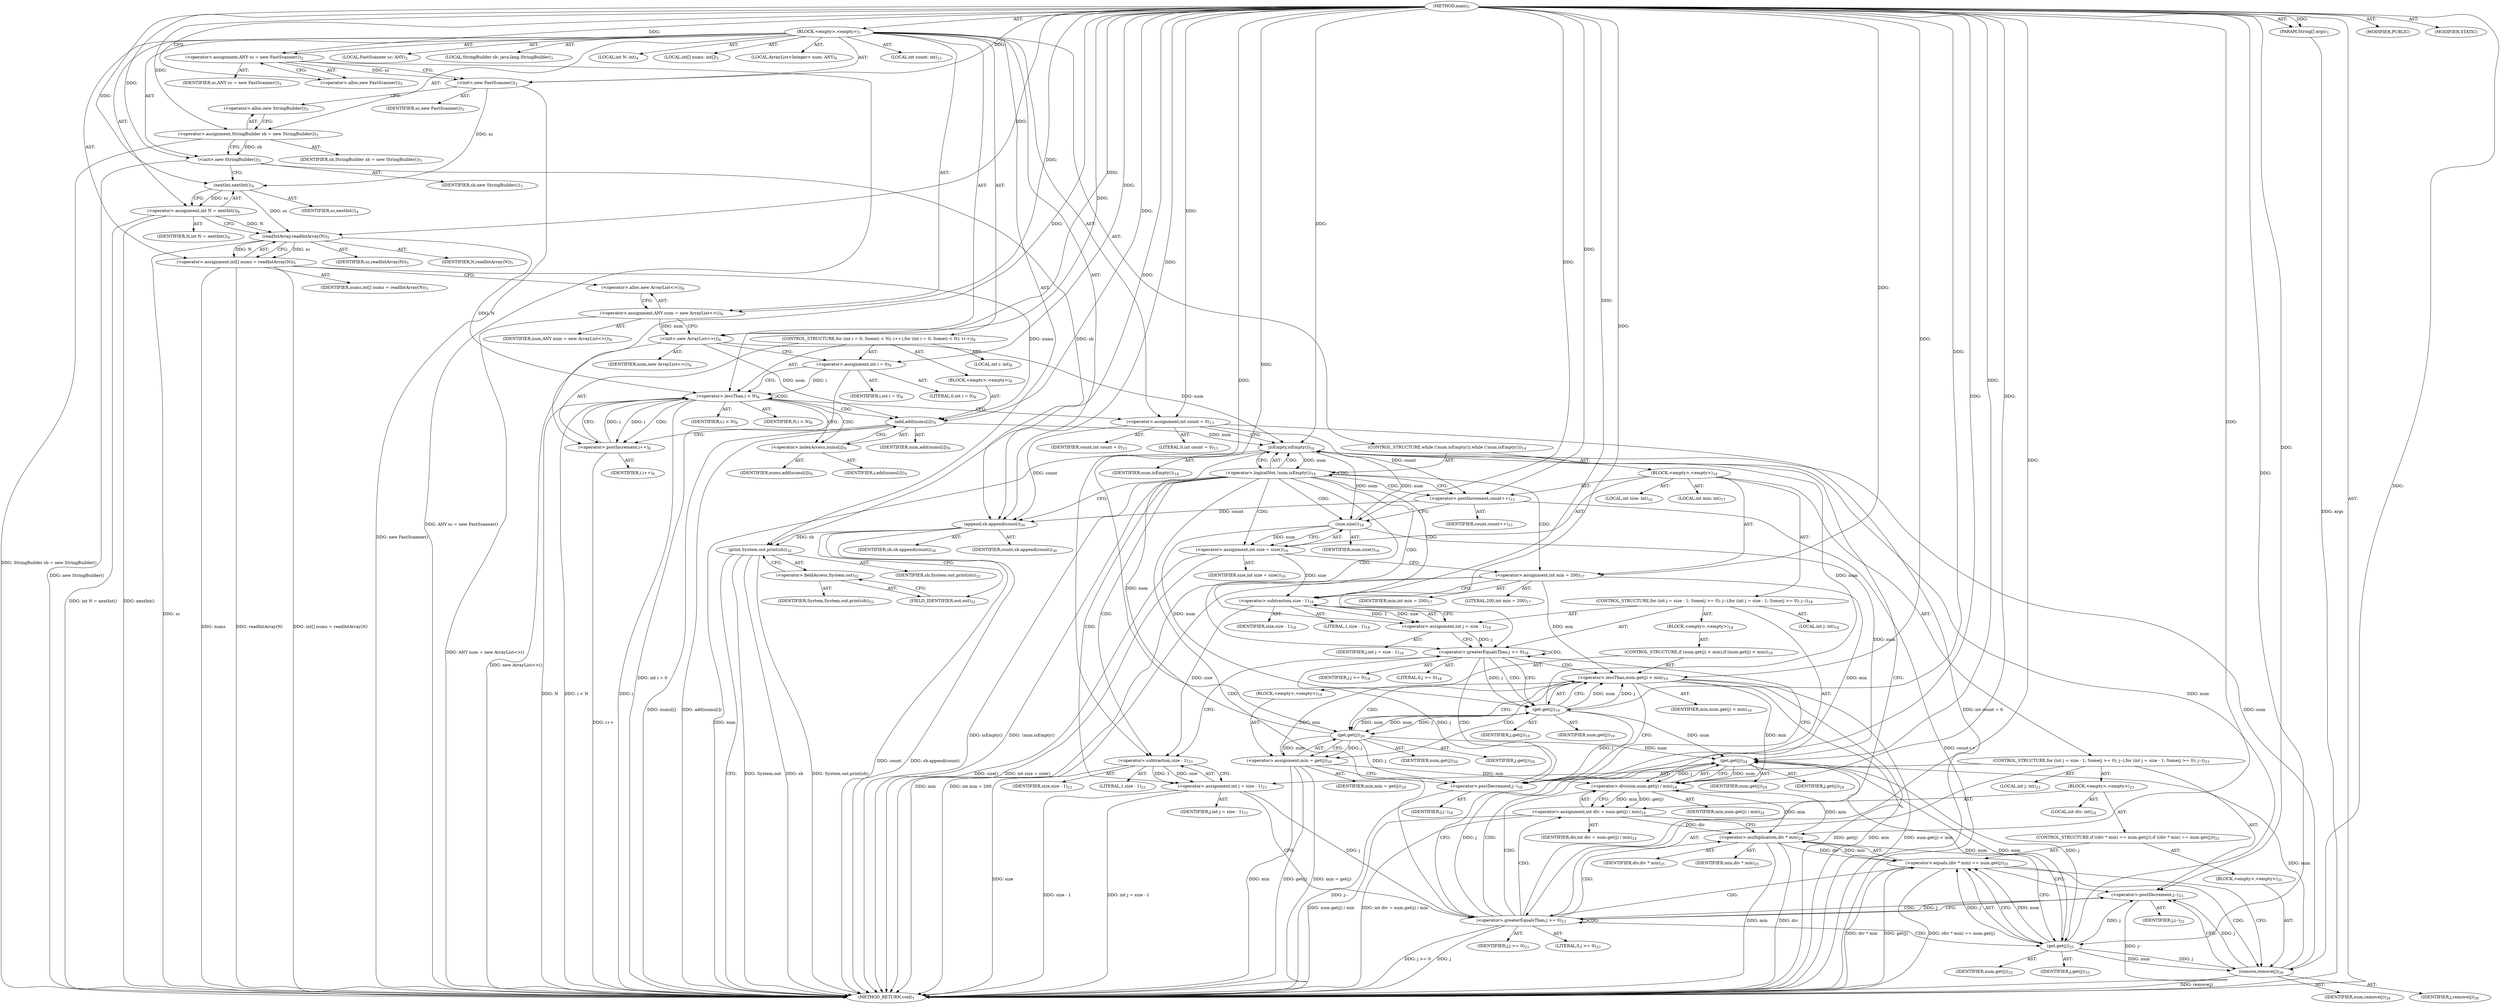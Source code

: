 digraph "main" {  
"23" [label = <(METHOD,main)<SUB>1</SUB>> ]
"24" [label = <(PARAM,String[] args)<SUB>1</SUB>> ]
"25" [label = <(BLOCK,&lt;empty&gt;,&lt;empty&gt;)<SUB>1</SUB>> ]
"4" [label = <(LOCAL,FastScanner sc: ANY)<SUB>2</SUB>> ]
"26" [label = <(&lt;operator&gt;.assignment,ANY sc = new FastScanner())<SUB>2</SUB>> ]
"27" [label = <(IDENTIFIER,sc,ANY sc = new FastScanner())<SUB>2</SUB>> ]
"28" [label = <(&lt;operator&gt;.alloc,new FastScanner())<SUB>2</SUB>> ]
"29" [label = <(&lt;init&gt;,new FastScanner())<SUB>2</SUB>> ]
"3" [label = <(IDENTIFIER,sc,new FastScanner())<SUB>2</SUB>> ]
"6" [label = <(LOCAL,StringBuilder sb: java.lang.StringBuilder)<SUB>3</SUB>> ]
"30" [label = <(&lt;operator&gt;.assignment,StringBuilder sb = new StringBuilder())<SUB>3</SUB>> ]
"31" [label = <(IDENTIFIER,sb,StringBuilder sb = new StringBuilder())<SUB>3</SUB>> ]
"32" [label = <(&lt;operator&gt;.alloc,new StringBuilder())<SUB>3</SUB>> ]
"33" [label = <(&lt;init&gt;,new StringBuilder())<SUB>3</SUB>> ]
"5" [label = <(IDENTIFIER,sb,new StringBuilder())<SUB>3</SUB>> ]
"34" [label = <(LOCAL,int N: int)<SUB>4</SUB>> ]
"35" [label = <(&lt;operator&gt;.assignment,int N = nextInt())<SUB>4</SUB>> ]
"36" [label = <(IDENTIFIER,N,int N = nextInt())<SUB>4</SUB>> ]
"37" [label = <(nextInt,nextInt())<SUB>4</SUB>> ]
"38" [label = <(IDENTIFIER,sc,nextInt())<SUB>4</SUB>> ]
"39" [label = <(LOCAL,int[] nums: int[])<SUB>5</SUB>> ]
"40" [label = <(&lt;operator&gt;.assignment,int[] nums = readIntArray(N))<SUB>5</SUB>> ]
"41" [label = <(IDENTIFIER,nums,int[] nums = readIntArray(N))<SUB>5</SUB>> ]
"42" [label = <(readIntArray,readIntArray(N))<SUB>5</SUB>> ]
"43" [label = <(IDENTIFIER,sc,readIntArray(N))<SUB>5</SUB>> ]
"44" [label = <(IDENTIFIER,N,readIntArray(N))<SUB>5</SUB>> ]
"8" [label = <(LOCAL,ArrayList&lt;Integer&gt; num: ANY)<SUB>6</SUB>> ]
"45" [label = <(&lt;operator&gt;.assignment,ANY num = new ArrayList&lt;&gt;())<SUB>6</SUB>> ]
"46" [label = <(IDENTIFIER,num,ANY num = new ArrayList&lt;&gt;())<SUB>6</SUB>> ]
"47" [label = <(&lt;operator&gt;.alloc,new ArrayList&lt;&gt;())<SUB>6</SUB>> ]
"48" [label = <(&lt;init&gt;,new ArrayList&lt;&gt;())<SUB>6</SUB>> ]
"7" [label = <(IDENTIFIER,num,new ArrayList&lt;&gt;())<SUB>6</SUB>> ]
"49" [label = <(CONTROL_STRUCTURE,for (int i = 0; Some(i &lt; N); i++),for (int i = 0; Some(i &lt; N); i++))<SUB>8</SUB>> ]
"50" [label = <(LOCAL,int i: int)<SUB>8</SUB>> ]
"51" [label = <(&lt;operator&gt;.assignment,int i = 0)<SUB>8</SUB>> ]
"52" [label = <(IDENTIFIER,i,int i = 0)<SUB>8</SUB>> ]
"53" [label = <(LITERAL,0,int i = 0)<SUB>8</SUB>> ]
"54" [label = <(&lt;operator&gt;.lessThan,i &lt; N)<SUB>8</SUB>> ]
"55" [label = <(IDENTIFIER,i,i &lt; N)<SUB>8</SUB>> ]
"56" [label = <(IDENTIFIER,N,i &lt; N)<SUB>8</SUB>> ]
"57" [label = <(&lt;operator&gt;.postIncrement,i++)<SUB>8</SUB>> ]
"58" [label = <(IDENTIFIER,i,i++)<SUB>8</SUB>> ]
"59" [label = <(BLOCK,&lt;empty&gt;,&lt;empty&gt;)<SUB>8</SUB>> ]
"60" [label = <(add,add(nums[i]))<SUB>9</SUB>> ]
"61" [label = <(IDENTIFIER,num,add(nums[i]))<SUB>9</SUB>> ]
"62" [label = <(&lt;operator&gt;.indexAccess,nums[i])<SUB>9</SUB>> ]
"63" [label = <(IDENTIFIER,nums,add(nums[i]))<SUB>9</SUB>> ]
"64" [label = <(IDENTIFIER,i,add(nums[i]))<SUB>9</SUB>> ]
"65" [label = <(LOCAL,int count: int)<SUB>13</SUB>> ]
"66" [label = <(&lt;operator&gt;.assignment,int count = 0)<SUB>13</SUB>> ]
"67" [label = <(IDENTIFIER,count,int count = 0)<SUB>13</SUB>> ]
"68" [label = <(LITERAL,0,int count = 0)<SUB>13</SUB>> ]
"69" [label = <(CONTROL_STRUCTURE,while (!num.isEmpty()),while (!num.isEmpty()))<SUB>14</SUB>> ]
"70" [label = <(&lt;operator&gt;.logicalNot,!num.isEmpty())<SUB>14</SUB>> ]
"71" [label = <(isEmpty,isEmpty())<SUB>14</SUB>> ]
"72" [label = <(IDENTIFIER,num,isEmpty())<SUB>14</SUB>> ]
"73" [label = <(BLOCK,&lt;empty&gt;,&lt;empty&gt;)<SUB>14</SUB>> ]
"74" [label = <(&lt;operator&gt;.postIncrement,count++)<SUB>15</SUB>> ]
"75" [label = <(IDENTIFIER,count,count++)<SUB>15</SUB>> ]
"76" [label = <(LOCAL,int size: int)<SUB>16</SUB>> ]
"77" [label = <(&lt;operator&gt;.assignment,int size = size())<SUB>16</SUB>> ]
"78" [label = <(IDENTIFIER,size,int size = size())<SUB>16</SUB>> ]
"79" [label = <(size,size())<SUB>16</SUB>> ]
"80" [label = <(IDENTIFIER,num,size())<SUB>16</SUB>> ]
"81" [label = <(LOCAL,int min: int)<SUB>17</SUB>> ]
"82" [label = <(&lt;operator&gt;.assignment,int min = 200)<SUB>17</SUB>> ]
"83" [label = <(IDENTIFIER,min,int min = 200)<SUB>17</SUB>> ]
"84" [label = <(LITERAL,200,int min = 200)<SUB>17</SUB>> ]
"85" [label = <(CONTROL_STRUCTURE,for (int j = size - 1; Some(j &gt;= 0); j--),for (int j = size - 1; Some(j &gt;= 0); j--))<SUB>18</SUB>> ]
"86" [label = <(LOCAL,int j: int)<SUB>18</SUB>> ]
"87" [label = <(&lt;operator&gt;.assignment,int j = size - 1)<SUB>18</SUB>> ]
"88" [label = <(IDENTIFIER,j,int j = size - 1)<SUB>18</SUB>> ]
"89" [label = <(&lt;operator&gt;.subtraction,size - 1)<SUB>18</SUB>> ]
"90" [label = <(IDENTIFIER,size,size - 1)<SUB>18</SUB>> ]
"91" [label = <(LITERAL,1,size - 1)<SUB>18</SUB>> ]
"92" [label = <(&lt;operator&gt;.greaterEqualsThan,j &gt;= 0)<SUB>18</SUB>> ]
"93" [label = <(IDENTIFIER,j,j &gt;= 0)<SUB>18</SUB>> ]
"94" [label = <(LITERAL,0,j &gt;= 0)<SUB>18</SUB>> ]
"95" [label = <(&lt;operator&gt;.postDecrement,j--)<SUB>18</SUB>> ]
"96" [label = <(IDENTIFIER,j,j--)<SUB>18</SUB>> ]
"97" [label = <(BLOCK,&lt;empty&gt;,&lt;empty&gt;)<SUB>18</SUB>> ]
"98" [label = <(CONTROL_STRUCTURE,if (num.get(j) &lt; min),if (num.get(j) &lt; min))<SUB>19</SUB>> ]
"99" [label = <(&lt;operator&gt;.lessThan,num.get(j) &lt; min)<SUB>19</SUB>> ]
"100" [label = <(get,get(j))<SUB>19</SUB>> ]
"101" [label = <(IDENTIFIER,num,get(j))<SUB>19</SUB>> ]
"102" [label = <(IDENTIFIER,j,get(j))<SUB>19</SUB>> ]
"103" [label = <(IDENTIFIER,min,num.get(j) &lt; min)<SUB>19</SUB>> ]
"104" [label = <(BLOCK,&lt;empty&gt;,&lt;empty&gt;)<SUB>19</SUB>> ]
"105" [label = <(&lt;operator&gt;.assignment,min = get(j))<SUB>20</SUB>> ]
"106" [label = <(IDENTIFIER,min,min = get(j))<SUB>20</SUB>> ]
"107" [label = <(get,get(j))<SUB>20</SUB>> ]
"108" [label = <(IDENTIFIER,num,get(j))<SUB>20</SUB>> ]
"109" [label = <(IDENTIFIER,j,get(j))<SUB>20</SUB>> ]
"110" [label = <(CONTROL_STRUCTURE,for (int j = size - 1; Some(j &gt;= 0); j--),for (int j = size - 1; Some(j &gt;= 0); j--))<SUB>23</SUB>> ]
"111" [label = <(LOCAL,int j: int)<SUB>23</SUB>> ]
"112" [label = <(&lt;operator&gt;.assignment,int j = size - 1)<SUB>23</SUB>> ]
"113" [label = <(IDENTIFIER,j,int j = size - 1)<SUB>23</SUB>> ]
"114" [label = <(&lt;operator&gt;.subtraction,size - 1)<SUB>23</SUB>> ]
"115" [label = <(IDENTIFIER,size,size - 1)<SUB>23</SUB>> ]
"116" [label = <(LITERAL,1,size - 1)<SUB>23</SUB>> ]
"117" [label = <(&lt;operator&gt;.greaterEqualsThan,j &gt;= 0)<SUB>23</SUB>> ]
"118" [label = <(IDENTIFIER,j,j &gt;= 0)<SUB>23</SUB>> ]
"119" [label = <(LITERAL,0,j &gt;= 0)<SUB>23</SUB>> ]
"120" [label = <(&lt;operator&gt;.postDecrement,j--)<SUB>23</SUB>> ]
"121" [label = <(IDENTIFIER,j,j--)<SUB>23</SUB>> ]
"122" [label = <(BLOCK,&lt;empty&gt;,&lt;empty&gt;)<SUB>23</SUB>> ]
"123" [label = <(LOCAL,int div: int)<SUB>24</SUB>> ]
"124" [label = <(&lt;operator&gt;.assignment,int div = num.get(j) / min)<SUB>24</SUB>> ]
"125" [label = <(IDENTIFIER,div,int div = num.get(j) / min)<SUB>24</SUB>> ]
"126" [label = <(&lt;operator&gt;.division,num.get(j) / min)<SUB>24</SUB>> ]
"127" [label = <(get,get(j))<SUB>24</SUB>> ]
"128" [label = <(IDENTIFIER,num,get(j))<SUB>24</SUB>> ]
"129" [label = <(IDENTIFIER,j,get(j))<SUB>24</SUB>> ]
"130" [label = <(IDENTIFIER,min,num.get(j) / min)<SUB>24</SUB>> ]
"131" [label = <(CONTROL_STRUCTURE,if ((div * min) == num.get(j)),if ((div * min) == num.get(j)))<SUB>25</SUB>> ]
"132" [label = <(&lt;operator&gt;.equals,(div * min) == num.get(j))<SUB>25</SUB>> ]
"133" [label = <(&lt;operator&gt;.multiplication,div * min)<SUB>25</SUB>> ]
"134" [label = <(IDENTIFIER,div,div * min)<SUB>25</SUB>> ]
"135" [label = <(IDENTIFIER,min,div * min)<SUB>25</SUB>> ]
"136" [label = <(get,get(j))<SUB>25</SUB>> ]
"137" [label = <(IDENTIFIER,num,get(j))<SUB>25</SUB>> ]
"138" [label = <(IDENTIFIER,j,get(j))<SUB>25</SUB>> ]
"139" [label = <(BLOCK,&lt;empty&gt;,&lt;empty&gt;)<SUB>25</SUB>> ]
"140" [label = <(remove,remove(j))<SUB>26</SUB>> ]
"141" [label = <(IDENTIFIER,num,remove(j))<SUB>26</SUB>> ]
"142" [label = <(IDENTIFIER,j,remove(j))<SUB>26</SUB>> ]
"143" [label = <(append,sb.append(count))<SUB>30</SUB>> ]
"144" [label = <(IDENTIFIER,sb,sb.append(count))<SUB>30</SUB>> ]
"145" [label = <(IDENTIFIER,count,sb.append(count))<SUB>30</SUB>> ]
"146" [label = <(print,System.out.print(sb))<SUB>32</SUB>> ]
"147" [label = <(&lt;operator&gt;.fieldAccess,System.out)<SUB>32</SUB>> ]
"148" [label = <(IDENTIFIER,System,System.out.print(sb))<SUB>32</SUB>> ]
"149" [label = <(FIELD_IDENTIFIER,out,out)<SUB>32</SUB>> ]
"150" [label = <(IDENTIFIER,sb,System.out.print(sb))<SUB>32</SUB>> ]
"151" [label = <(MODIFIER,PUBLIC)> ]
"152" [label = <(MODIFIER,STATIC)> ]
"153" [label = <(METHOD_RETURN,void)<SUB>1</SUB>> ]
  "23" -> "24"  [ label = "AST: "] 
  "23" -> "25"  [ label = "AST: "] 
  "23" -> "151"  [ label = "AST: "] 
  "23" -> "152"  [ label = "AST: "] 
  "23" -> "153"  [ label = "AST: "] 
  "25" -> "4"  [ label = "AST: "] 
  "25" -> "26"  [ label = "AST: "] 
  "25" -> "29"  [ label = "AST: "] 
  "25" -> "6"  [ label = "AST: "] 
  "25" -> "30"  [ label = "AST: "] 
  "25" -> "33"  [ label = "AST: "] 
  "25" -> "34"  [ label = "AST: "] 
  "25" -> "35"  [ label = "AST: "] 
  "25" -> "39"  [ label = "AST: "] 
  "25" -> "40"  [ label = "AST: "] 
  "25" -> "8"  [ label = "AST: "] 
  "25" -> "45"  [ label = "AST: "] 
  "25" -> "48"  [ label = "AST: "] 
  "25" -> "49"  [ label = "AST: "] 
  "25" -> "65"  [ label = "AST: "] 
  "25" -> "66"  [ label = "AST: "] 
  "25" -> "69"  [ label = "AST: "] 
  "25" -> "143"  [ label = "AST: "] 
  "25" -> "146"  [ label = "AST: "] 
  "26" -> "27"  [ label = "AST: "] 
  "26" -> "28"  [ label = "AST: "] 
  "29" -> "3"  [ label = "AST: "] 
  "30" -> "31"  [ label = "AST: "] 
  "30" -> "32"  [ label = "AST: "] 
  "33" -> "5"  [ label = "AST: "] 
  "35" -> "36"  [ label = "AST: "] 
  "35" -> "37"  [ label = "AST: "] 
  "37" -> "38"  [ label = "AST: "] 
  "40" -> "41"  [ label = "AST: "] 
  "40" -> "42"  [ label = "AST: "] 
  "42" -> "43"  [ label = "AST: "] 
  "42" -> "44"  [ label = "AST: "] 
  "45" -> "46"  [ label = "AST: "] 
  "45" -> "47"  [ label = "AST: "] 
  "48" -> "7"  [ label = "AST: "] 
  "49" -> "50"  [ label = "AST: "] 
  "49" -> "51"  [ label = "AST: "] 
  "49" -> "54"  [ label = "AST: "] 
  "49" -> "57"  [ label = "AST: "] 
  "49" -> "59"  [ label = "AST: "] 
  "51" -> "52"  [ label = "AST: "] 
  "51" -> "53"  [ label = "AST: "] 
  "54" -> "55"  [ label = "AST: "] 
  "54" -> "56"  [ label = "AST: "] 
  "57" -> "58"  [ label = "AST: "] 
  "59" -> "60"  [ label = "AST: "] 
  "60" -> "61"  [ label = "AST: "] 
  "60" -> "62"  [ label = "AST: "] 
  "62" -> "63"  [ label = "AST: "] 
  "62" -> "64"  [ label = "AST: "] 
  "66" -> "67"  [ label = "AST: "] 
  "66" -> "68"  [ label = "AST: "] 
  "69" -> "70"  [ label = "AST: "] 
  "69" -> "73"  [ label = "AST: "] 
  "70" -> "71"  [ label = "AST: "] 
  "71" -> "72"  [ label = "AST: "] 
  "73" -> "74"  [ label = "AST: "] 
  "73" -> "76"  [ label = "AST: "] 
  "73" -> "77"  [ label = "AST: "] 
  "73" -> "81"  [ label = "AST: "] 
  "73" -> "82"  [ label = "AST: "] 
  "73" -> "85"  [ label = "AST: "] 
  "73" -> "110"  [ label = "AST: "] 
  "74" -> "75"  [ label = "AST: "] 
  "77" -> "78"  [ label = "AST: "] 
  "77" -> "79"  [ label = "AST: "] 
  "79" -> "80"  [ label = "AST: "] 
  "82" -> "83"  [ label = "AST: "] 
  "82" -> "84"  [ label = "AST: "] 
  "85" -> "86"  [ label = "AST: "] 
  "85" -> "87"  [ label = "AST: "] 
  "85" -> "92"  [ label = "AST: "] 
  "85" -> "95"  [ label = "AST: "] 
  "85" -> "97"  [ label = "AST: "] 
  "87" -> "88"  [ label = "AST: "] 
  "87" -> "89"  [ label = "AST: "] 
  "89" -> "90"  [ label = "AST: "] 
  "89" -> "91"  [ label = "AST: "] 
  "92" -> "93"  [ label = "AST: "] 
  "92" -> "94"  [ label = "AST: "] 
  "95" -> "96"  [ label = "AST: "] 
  "97" -> "98"  [ label = "AST: "] 
  "98" -> "99"  [ label = "AST: "] 
  "98" -> "104"  [ label = "AST: "] 
  "99" -> "100"  [ label = "AST: "] 
  "99" -> "103"  [ label = "AST: "] 
  "100" -> "101"  [ label = "AST: "] 
  "100" -> "102"  [ label = "AST: "] 
  "104" -> "105"  [ label = "AST: "] 
  "105" -> "106"  [ label = "AST: "] 
  "105" -> "107"  [ label = "AST: "] 
  "107" -> "108"  [ label = "AST: "] 
  "107" -> "109"  [ label = "AST: "] 
  "110" -> "111"  [ label = "AST: "] 
  "110" -> "112"  [ label = "AST: "] 
  "110" -> "117"  [ label = "AST: "] 
  "110" -> "120"  [ label = "AST: "] 
  "110" -> "122"  [ label = "AST: "] 
  "112" -> "113"  [ label = "AST: "] 
  "112" -> "114"  [ label = "AST: "] 
  "114" -> "115"  [ label = "AST: "] 
  "114" -> "116"  [ label = "AST: "] 
  "117" -> "118"  [ label = "AST: "] 
  "117" -> "119"  [ label = "AST: "] 
  "120" -> "121"  [ label = "AST: "] 
  "122" -> "123"  [ label = "AST: "] 
  "122" -> "124"  [ label = "AST: "] 
  "122" -> "131"  [ label = "AST: "] 
  "124" -> "125"  [ label = "AST: "] 
  "124" -> "126"  [ label = "AST: "] 
  "126" -> "127"  [ label = "AST: "] 
  "126" -> "130"  [ label = "AST: "] 
  "127" -> "128"  [ label = "AST: "] 
  "127" -> "129"  [ label = "AST: "] 
  "131" -> "132"  [ label = "AST: "] 
  "131" -> "139"  [ label = "AST: "] 
  "132" -> "133"  [ label = "AST: "] 
  "132" -> "136"  [ label = "AST: "] 
  "133" -> "134"  [ label = "AST: "] 
  "133" -> "135"  [ label = "AST: "] 
  "136" -> "137"  [ label = "AST: "] 
  "136" -> "138"  [ label = "AST: "] 
  "139" -> "140"  [ label = "AST: "] 
  "140" -> "141"  [ label = "AST: "] 
  "140" -> "142"  [ label = "AST: "] 
  "143" -> "144"  [ label = "AST: "] 
  "143" -> "145"  [ label = "AST: "] 
  "146" -> "147"  [ label = "AST: "] 
  "146" -> "150"  [ label = "AST: "] 
  "147" -> "148"  [ label = "AST: "] 
  "147" -> "149"  [ label = "AST: "] 
  "26" -> "29"  [ label = "CFG: "] 
  "29" -> "32"  [ label = "CFG: "] 
  "30" -> "33"  [ label = "CFG: "] 
  "33" -> "37"  [ label = "CFG: "] 
  "35" -> "42"  [ label = "CFG: "] 
  "40" -> "47"  [ label = "CFG: "] 
  "45" -> "48"  [ label = "CFG: "] 
  "48" -> "51"  [ label = "CFG: "] 
  "66" -> "71"  [ label = "CFG: "] 
  "143" -> "149"  [ label = "CFG: "] 
  "146" -> "153"  [ label = "CFG: "] 
  "28" -> "26"  [ label = "CFG: "] 
  "32" -> "30"  [ label = "CFG: "] 
  "37" -> "35"  [ label = "CFG: "] 
  "42" -> "40"  [ label = "CFG: "] 
  "47" -> "45"  [ label = "CFG: "] 
  "51" -> "54"  [ label = "CFG: "] 
  "54" -> "62"  [ label = "CFG: "] 
  "54" -> "66"  [ label = "CFG: "] 
  "57" -> "54"  [ label = "CFG: "] 
  "70" -> "74"  [ label = "CFG: "] 
  "70" -> "143"  [ label = "CFG: "] 
  "147" -> "146"  [ label = "CFG: "] 
  "60" -> "57"  [ label = "CFG: "] 
  "71" -> "70"  [ label = "CFG: "] 
  "74" -> "79"  [ label = "CFG: "] 
  "77" -> "82"  [ label = "CFG: "] 
  "82" -> "89"  [ label = "CFG: "] 
  "149" -> "147"  [ label = "CFG: "] 
  "62" -> "60"  [ label = "CFG: "] 
  "79" -> "77"  [ label = "CFG: "] 
  "87" -> "92"  [ label = "CFG: "] 
  "92" -> "100"  [ label = "CFG: "] 
  "92" -> "114"  [ label = "CFG: "] 
  "95" -> "92"  [ label = "CFG: "] 
  "112" -> "117"  [ label = "CFG: "] 
  "117" -> "71"  [ label = "CFG: "] 
  "117" -> "127"  [ label = "CFG: "] 
  "120" -> "117"  [ label = "CFG: "] 
  "89" -> "87"  [ label = "CFG: "] 
  "114" -> "112"  [ label = "CFG: "] 
  "124" -> "133"  [ label = "CFG: "] 
  "99" -> "107"  [ label = "CFG: "] 
  "99" -> "95"  [ label = "CFG: "] 
  "126" -> "124"  [ label = "CFG: "] 
  "132" -> "140"  [ label = "CFG: "] 
  "132" -> "120"  [ label = "CFG: "] 
  "100" -> "99"  [ label = "CFG: "] 
  "105" -> "95"  [ label = "CFG: "] 
  "127" -> "126"  [ label = "CFG: "] 
  "133" -> "136"  [ label = "CFG: "] 
  "136" -> "132"  [ label = "CFG: "] 
  "140" -> "120"  [ label = "CFG: "] 
  "107" -> "105"  [ label = "CFG: "] 
  "23" -> "28"  [ label = "CFG: "] 
  "24" -> "153"  [ label = "DDG: args"] 
  "26" -> "153"  [ label = "DDG: ANY sc = new FastScanner()"] 
  "29" -> "153"  [ label = "DDG: new FastScanner()"] 
  "30" -> "153"  [ label = "DDG: StringBuilder sb = new StringBuilder()"] 
  "33" -> "153"  [ label = "DDG: new StringBuilder()"] 
  "35" -> "153"  [ label = "DDG: nextInt()"] 
  "35" -> "153"  [ label = "DDG: int N = nextInt()"] 
  "40" -> "153"  [ label = "DDG: nums"] 
  "42" -> "153"  [ label = "DDG: sc"] 
  "40" -> "153"  [ label = "DDG: readIntArray(N)"] 
  "40" -> "153"  [ label = "DDG: int[] nums = readIntArray(N)"] 
  "45" -> "153"  [ label = "DDG: ANY num = new ArrayList&lt;&gt;()"] 
  "48" -> "153"  [ label = "DDG: new ArrayList&lt;&gt;()"] 
  "51" -> "153"  [ label = "DDG: int i = 0"] 
  "54" -> "153"  [ label = "DDG: i"] 
  "54" -> "153"  [ label = "DDG: N"] 
  "54" -> "153"  [ label = "DDG: i &lt; N"] 
  "66" -> "153"  [ label = "DDG: int count = 0"] 
  "71" -> "153"  [ label = "DDG: num"] 
  "70" -> "153"  [ label = "DDG: isEmpty()"] 
  "70" -> "153"  [ label = "DDG: !num.isEmpty()"] 
  "143" -> "153"  [ label = "DDG: count"] 
  "143" -> "153"  [ label = "DDG: sb.append(count)"] 
  "146" -> "153"  [ label = "DDG: System.out"] 
  "146" -> "153"  [ label = "DDG: sb"] 
  "146" -> "153"  [ label = "DDG: System.out.print(sb)"] 
  "74" -> "153"  [ label = "DDG: count++"] 
  "77" -> "153"  [ label = "DDG: size()"] 
  "77" -> "153"  [ label = "DDG: int size = size()"] 
  "82" -> "153"  [ label = "DDG: min"] 
  "82" -> "153"  [ label = "DDG: int min = 200"] 
  "114" -> "153"  [ label = "DDG: size"] 
  "112" -> "153"  [ label = "DDG: size - 1"] 
  "112" -> "153"  [ label = "DDG: int j = size - 1"] 
  "117" -> "153"  [ label = "DDG: j"] 
  "117" -> "153"  [ label = "DDG: j &gt;= 0"] 
  "124" -> "153"  [ label = "DDG: num.get(j) / min"] 
  "124" -> "153"  [ label = "DDG: int div = num.get(j) / min"] 
  "133" -> "153"  [ label = "DDG: div"] 
  "133" -> "153"  [ label = "DDG: min"] 
  "132" -> "153"  [ label = "DDG: div * min"] 
  "132" -> "153"  [ label = "DDG: get(j)"] 
  "132" -> "153"  [ label = "DDG: (div * min) == num.get(j)"] 
  "140" -> "153"  [ label = "DDG: remove(j)"] 
  "120" -> "153"  [ label = "DDG: j--"] 
  "99" -> "153"  [ label = "DDG: get(j)"] 
  "99" -> "153"  [ label = "DDG: min"] 
  "99" -> "153"  [ label = "DDG: num.get(j) &lt; min"] 
  "105" -> "153"  [ label = "DDG: min"] 
  "105" -> "153"  [ label = "DDG: get(j)"] 
  "105" -> "153"  [ label = "DDG: min = get(j)"] 
  "95" -> "153"  [ label = "DDG: j--"] 
  "60" -> "153"  [ label = "DDG: nums[i]"] 
  "60" -> "153"  [ label = "DDG: add(nums[i])"] 
  "57" -> "153"  [ label = "DDG: i++"] 
  "23" -> "24"  [ label = "DDG: "] 
  "23" -> "26"  [ label = "DDG: "] 
  "23" -> "30"  [ label = "DDG: "] 
  "37" -> "35"  [ label = "DDG: sc"] 
  "42" -> "40"  [ label = "DDG: sc"] 
  "42" -> "40"  [ label = "DDG: N"] 
  "23" -> "45"  [ label = "DDG: "] 
  "23" -> "66"  [ label = "DDG: "] 
  "26" -> "29"  [ label = "DDG: sc"] 
  "23" -> "29"  [ label = "DDG: "] 
  "30" -> "33"  [ label = "DDG: sb"] 
  "23" -> "33"  [ label = "DDG: "] 
  "45" -> "48"  [ label = "DDG: num"] 
  "23" -> "48"  [ label = "DDG: "] 
  "23" -> "51"  [ label = "DDG: "] 
  "33" -> "143"  [ label = "DDG: sb"] 
  "23" -> "143"  [ label = "DDG: "] 
  "66" -> "143"  [ label = "DDG: count"] 
  "74" -> "143"  [ label = "DDG: count"] 
  "143" -> "146"  [ label = "DDG: sb"] 
  "23" -> "146"  [ label = "DDG: "] 
  "29" -> "37"  [ label = "DDG: sc"] 
  "23" -> "37"  [ label = "DDG: "] 
  "37" -> "42"  [ label = "DDG: sc"] 
  "23" -> "42"  [ label = "DDG: "] 
  "35" -> "42"  [ label = "DDG: N"] 
  "51" -> "54"  [ label = "DDG: i"] 
  "57" -> "54"  [ label = "DDG: i"] 
  "23" -> "54"  [ label = "DDG: "] 
  "42" -> "54"  [ label = "DDG: N"] 
  "54" -> "57"  [ label = "DDG: i"] 
  "23" -> "57"  [ label = "DDG: "] 
  "71" -> "70"  [ label = "DDG: num"] 
  "79" -> "77"  [ label = "DDG: num"] 
  "23" -> "82"  [ label = "DDG: "] 
  "48" -> "60"  [ label = "DDG: num"] 
  "23" -> "60"  [ label = "DDG: "] 
  "40" -> "60"  [ label = "DDG: nums"] 
  "48" -> "71"  [ label = "DDG: num"] 
  "79" -> "71"  [ label = "DDG: num"] 
  "136" -> "71"  [ label = "DDG: num"] 
  "140" -> "71"  [ label = "DDG: num"] 
  "100" -> "71"  [ label = "DDG: num"] 
  "107" -> "71"  [ label = "DDG: num"] 
  "60" -> "71"  [ label = "DDG: num"] 
  "23" -> "71"  [ label = "DDG: "] 
  "66" -> "74"  [ label = "DDG: count"] 
  "23" -> "74"  [ label = "DDG: "] 
  "89" -> "87"  [ label = "DDG: size"] 
  "89" -> "87"  [ label = "DDG: 1"] 
  "114" -> "112"  [ label = "DDG: size"] 
  "114" -> "112"  [ label = "DDG: 1"] 
  "71" -> "79"  [ label = "DDG: num"] 
  "23" -> "79"  [ label = "DDG: "] 
  "87" -> "92"  [ label = "DDG: j"] 
  "95" -> "92"  [ label = "DDG: j"] 
  "23" -> "92"  [ label = "DDG: "] 
  "100" -> "95"  [ label = "DDG: j"] 
  "107" -> "95"  [ label = "DDG: j"] 
  "23" -> "95"  [ label = "DDG: "] 
  "112" -> "117"  [ label = "DDG: j"] 
  "120" -> "117"  [ label = "DDG: j"] 
  "23" -> "117"  [ label = "DDG: "] 
  "136" -> "120"  [ label = "DDG: j"] 
  "140" -> "120"  [ label = "DDG: j"] 
  "23" -> "120"  [ label = "DDG: "] 
  "126" -> "124"  [ label = "DDG: get(j)"] 
  "126" -> "124"  [ label = "DDG: min"] 
  "77" -> "89"  [ label = "DDG: size"] 
  "23" -> "89"  [ label = "DDG: "] 
  "89" -> "114"  [ label = "DDG: size"] 
  "23" -> "114"  [ label = "DDG: "] 
  "100" -> "99"  [ label = "DDG: num"] 
  "100" -> "99"  [ label = "DDG: j"] 
  "82" -> "99"  [ label = "DDG: min"] 
  "105" -> "99"  [ label = "DDG: min"] 
  "23" -> "99"  [ label = "DDG: "] 
  "107" -> "105"  [ label = "DDG: num"] 
  "107" -> "105"  [ label = "DDG: j"] 
  "127" -> "126"  [ label = "DDG: num"] 
  "127" -> "126"  [ label = "DDG: j"] 
  "82" -> "126"  [ label = "DDG: min"] 
  "133" -> "126"  [ label = "DDG: min"] 
  "99" -> "126"  [ label = "DDG: min"] 
  "105" -> "126"  [ label = "DDG: min"] 
  "23" -> "126"  [ label = "DDG: "] 
  "133" -> "132"  [ label = "DDG: div"] 
  "133" -> "132"  [ label = "DDG: min"] 
  "136" -> "132"  [ label = "DDG: num"] 
  "136" -> "132"  [ label = "DDG: j"] 
  "79" -> "100"  [ label = "DDG: num"] 
  "107" -> "100"  [ label = "DDG: num"] 
  "23" -> "100"  [ label = "DDG: "] 
  "92" -> "100"  [ label = "DDG: j"] 
  "79" -> "127"  [ label = "DDG: num"] 
  "136" -> "127"  [ label = "DDG: num"] 
  "140" -> "127"  [ label = "DDG: num"] 
  "100" -> "127"  [ label = "DDG: num"] 
  "107" -> "127"  [ label = "DDG: num"] 
  "23" -> "127"  [ label = "DDG: "] 
  "117" -> "127"  [ label = "DDG: j"] 
  "124" -> "133"  [ label = "DDG: div"] 
  "23" -> "133"  [ label = "DDG: "] 
  "126" -> "133"  [ label = "DDG: min"] 
  "127" -> "136"  [ label = "DDG: num"] 
  "23" -> "136"  [ label = "DDG: "] 
  "127" -> "136"  [ label = "DDG: j"] 
  "136" -> "140"  [ label = "DDG: num"] 
  "23" -> "140"  [ label = "DDG: "] 
  "136" -> "140"  [ label = "DDG: j"] 
  "100" -> "107"  [ label = "DDG: num"] 
  "23" -> "107"  [ label = "DDG: "] 
  "100" -> "107"  [ label = "DDG: j"] 
  "54" -> "60"  [ label = "CDG: "] 
  "54" -> "57"  [ label = "CDG: "] 
  "54" -> "54"  [ label = "CDG: "] 
  "54" -> "62"  [ label = "CDG: "] 
  "70" -> "77"  [ label = "CDG: "] 
  "70" -> "89"  [ label = "CDG: "] 
  "70" -> "114"  [ label = "CDG: "] 
  "70" -> "74"  [ label = "CDG: "] 
  "70" -> "92"  [ label = "CDG: "] 
  "70" -> "87"  [ label = "CDG: "] 
  "70" -> "112"  [ label = "CDG: "] 
  "70" -> "82"  [ label = "CDG: "] 
  "70" -> "79"  [ label = "CDG: "] 
  "70" -> "71"  [ label = "CDG: "] 
  "70" -> "70"  [ label = "CDG: "] 
  "70" -> "117"  [ label = "CDG: "] 
  "92" -> "99"  [ label = "CDG: "] 
  "92" -> "95"  [ label = "CDG: "] 
  "92" -> "92"  [ label = "CDG: "] 
  "92" -> "100"  [ label = "CDG: "] 
  "117" -> "120"  [ label = "CDG: "] 
  "117" -> "136"  [ label = "CDG: "] 
  "117" -> "132"  [ label = "CDG: "] 
  "117" -> "126"  [ label = "CDG: "] 
  "117" -> "117"  [ label = "CDG: "] 
  "117" -> "127"  [ label = "CDG: "] 
  "117" -> "124"  [ label = "CDG: "] 
  "117" -> "133"  [ label = "CDG: "] 
  "99" -> "107"  [ label = "CDG: "] 
  "99" -> "105"  [ label = "CDG: "] 
  "132" -> "140"  [ label = "CDG: "] 
}
